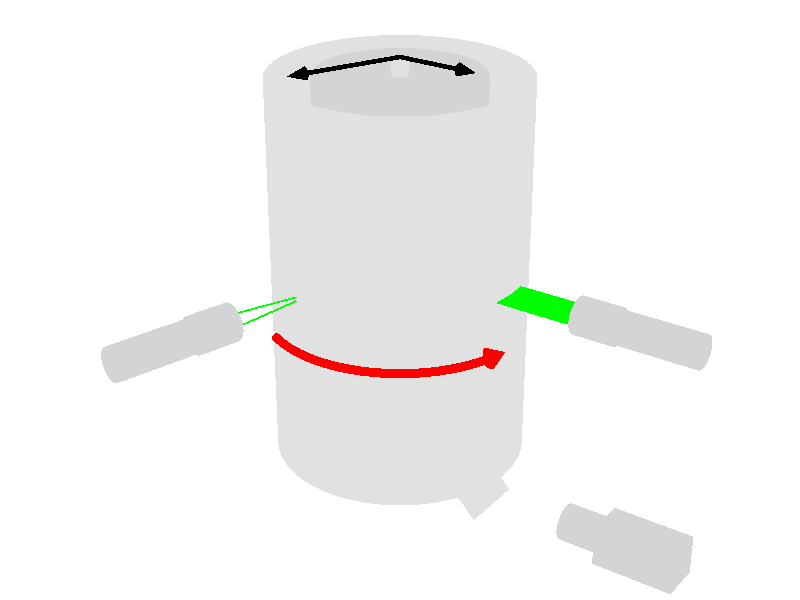 #include "colors.inc"
#include "textures.inc"

#declare h = 927.0;   // height of tc
#declare hmid = 536.0; // height of mid cylinder
#declare gap = 5.0; // size of gap between cylinders
#declare ric = 200.0; // radius of ic
#declare roc = 279.4; // radius of oc
#declare roco = 305;  // radius of outside of oc
#declare cap = 20;    // thickness of caps
#declare tar = 10;   // thickness of arrows
#declare rar1 = 45;   // position between gap for arrow
#declare Random_1 = seed (5513);
#declare Random_2 = seed (5612);
#declare Random_3 = seed (5716);
#declare camh = -550;   // position between gap for arrow
#declare patchwidth = 92.7; // width of patch


global_settings { assumed_gamma 1.0 }

camera {
  location <0, 1500, -3200>
  look_at <0, -100, 0>
  angle 30
  //up    <0,1,0>
  //right  <1.5,0,0>
}

background { color White } // to make easy to see

light_source { <300, 0, -1000> White }

// middle cylinder
cylinder {
  <0, -hmid/2, 0>,     // Center of one end
  <0, hmid/2, 0>,     // Center of other end
  ric            // Radius
  //open           // Remove end caps
  texture {
          Chrome_Metal
  }
  finish {
    reflection 0.40
    ambient rgb <0.0,0.0,0.2>  //a pink ambient
  }
  //texture{ pigment{color Gray}
  //  finish{phong .5}}
}

// bot cylinder
cylinder {
  <0, -h/2, 0>,     // Center of one end
  <0, -hmid/2-gap, 0>,     // Center of other end
  ric            // Radius
  //open           // Remove end caps
  //texture{ pigment{color Gray}
  //  finish{phong .5}}
  texture {
          Chrome_Metal
  }
  finish {
    reflection 0.05
  }
}

// top cylinder
cylinder {
  <0, hmid/2+gap, 0>,     // Center of other end
  <0, h/2, 0>,     // Center of one end
  ric            // Radius
  open           // Remove end caps
  //texture{ pigment{color Gray}
  //  finish{phong .5}}
  texture {
          Chrome_Metal
  }
  finish {
    reflection 0.10
  }  
}

disc {
  <0, h/2, 0>,     // Center of one end
  <0, h/2+5, 0>,     // normal
  ric
  texture {
          Chrome_Metal
  }
  finish {
    diffuse .6
    reflection 0.0
  }   
}

// outer cylinder
difference {
    cylinder {
  		<0, -h/2, 0>,     // Center of one end
  		<0, h/2, 0>,     // Center of other end
  		roco
  		open
  	} 
    cylinder {
  		<0, -h/2, 0>,    // Center of one end
  		<0, h/2, 0>,     // Center of other end
  		roc 
  		open
  	}
    texture{ pigment{color Gray transmit .8 }
    //finish{phong .8}
    }
    //interior {ior 1}
}

// top outer cylinder cap
//cylinder {
//  <0, h/2, 0>,    // Center of one end
//  <0, h/2+cap, 0>,     // Center of other end
//  roco           // Radius
//  texture{ pigment{color Gray}finish{phong .8}}
//}

// bottom outer cylinder cap
difference{
  cylinder {
    <0, -h/2, 0>,    // Center of one end
    <0, -h/2-cap, 0>,     // Center of other end
    roco           // Radius
    texture{ pigment{color Gray}finish{phong .9}}
    //texture {
    //  Chrome_Metal
    //}
  }
  difference{
    cylinder {
      <0, -h/2+0.1, 0>,    // Center of one end
      <0, -h/2-cap-0.1, 0>,     // Center of other end
      roco-25          // Radius
    }
    cylinder {
      <0, -h/2+0.2, 0>,    // Center of one end
      <0, -h/2-cap-0.2, 0>,     // Center of other end
      ric-10          // Radius
    }
    box {
        <1000, camh , +60>,
        <-1000, camh + 120, 1000>
        //texture {pigment{color Black}}
        rotate <0, 35, 0>
    }
    box {
        <1000, camh , -60>,
        <-1000, camh + 120, -1000>
        //texture {pigment{color Black}}
        rotate <0, 35, 0>
    }
    box {
        <ric-20, camh , 1000>,
        <-1000, camh + 120, -1000>
        //texture {pigment{color Black}}
        rotate <0, 35, 0>
    }
  }
}

// particle
//sphere {
//	<0, 0, ric + (roc-ric)/2>,
//	4
//  texture {pigment {color White} finish {phong .8}}
//}

disc {
  <0, h/2, 0>,
  <0, h/2+5, 0>,
  roco,
  roc
  texture{ pigment{color Gray transmit .5 }}
}

// shaft
cylinder {
  <0, h/2, 0>,
  <0, h/2+30, 0>,
  20
  pigment{ Gray }
  //texture {
  //        Chrome_Metal
  //}
  finish {
    ambient .2
    diffuse .6
    specular .75
    roughness .001
    reflection {
       .5
    }
  } 
}

union {
  difference {
    torus {
      ric+rar1,
      tar
      pigment { color Blue }
    }
    box {
      <ric+rar1+tar, tar , 0>,
      <-ric-rar1-tar, -tar, +ric+rar1+tar>
      rotate <0, 35, 0>
    }
    box {
      <ric+rar1+tar, tar , 0>,
      <-ric-rar1-tar, -tar, +ric+rar1+tar>
      rotate <0, -35, 0>
    }
  }
  cone {
    <-ric-rar1, 0, 0>,
    25,
    <-ric-rar1, 0 , 50>,
    0
    rotate <0, -35, 0>
    pigment { color Blue }
  }
  rotate <0, -30, 0>
  translate <0, 150, 0>
  rotate <0, 0.07*360, 0>
  no_shadow
  no_reflection
}

// red arrow
union {
  difference {
    torus {
      roc+rar1,
      tar
      pigment { color Red }
    }
    box {
      <roc+rar1+tar, tar , 0>,
      <-roc-rar1-tar, -tar, +roc+rar1+tar>
      rotate <0, 40, 0>
    }
    box {
      <roc+rar1+tar, tar , 0>,
      <-roc-rar1-tar, -tar, +roc+rar1+tar>
      rotate <0, -40, 0>
    }
  }
  cone {
    <roc+rar1, 0, 0>,
    25,
    <roc+rar1, 0 , 50>,
    0
    rotate <0, 40, 0>
    pigment { color Red }
  }
  rotate <0, 30, 0>
  translate <0, -120, 0>
  rotate <0, 0.05*-360, 0>
  no_shadow
  no_reflection
}

// particles
//#for (Cntr, -100, 130, 30)
  //cylinder {
    //<ric+rar1, Cntr, 0>,
    //<ric+rar1, Cntr+0, 50>,
    //10
    //pigment { color Yellow}
    //rotate <0, -20 + int( 200*rand( Random_1) ) , 0>
  //}
//#end
//#for (Cntr, -h/2+20, -140, 30)
  //cylinder {
    //<ric+rar1, Cntr, 0>,
    //<ric+rar1, Cntr+0, 50>,
    //10
    //pigment { color Yellow}
    //rotate <0, -20 + int( 200*rand( Random_2) ) , 0>
  //}
//#end
//#for (Cntr, 170, h/2-40, 30)
  //cylinder {
    //<ric+rar1, Cntr, 0>,
    //<ric+rar1, Cntr+0, 50>,
    //10
    //pigment { color Yellow}
    //rotate <0, -20 + int( 200*rand( Random_3) ) , 0>
  //}
//#end

// Radius identation
union {
  cylinder {
    <0, h/2+40, 0>,
    <ric-45, h/2+40, 0>,
    5
  }
  cone {
    <ric-45, h/2+40, 0>,
    15,
    <ric, h/2+40, 0>,
    0
  }
  pigment { color Black}
  rotate <0, 35, 0>
}

union {
  cylinder {
    <0, h/2+40, 0>,
    <roc-45, h/2+40, 0>,
    5
  }
  cone {
    <roc-45, h/2+40, 0>,
    15,
    <roc, h/2+40, 0>,
    0
  }
  pigment { color Black}
  rotate <0, 150, 0>
}

// PIV laser
union {
  cylinder {
    <roc+200, 0, 0>,
    <roc+300, 0, 0>,
    45
    texture {
            Chrome_Metal
    }
    finish {
      reflection 0.01
      ambient Black
      //ambient rgb <0.3,0.1,0.1>  //a pink ambient
    }
  }
  cylinder {
    <roc+300, 0, 0>,
    <roc+500, 0, 0>,
    40
    texture {
            Chrome_Metal
    }
    finish {
      reflection 0.01
      ambient Black
      //ambient rgb <0.3,0.1,0.1>  //a pink ambient
    }
  }
  rotate <0, 35, 0>
  no_shadow
  no_reflection
}

// laser light
union {
  box {
    <roc+200, 2, 50>,
    <ric+10, -2, -50>
    //pigment { color Green transmit .8}
    pigment { color Green}
  }
  //cylinder {
    //<roc+200, -18, 0>,
    //<ric+40, 0, 0>,
    //2
    ////pigment { color Green transmit .8}
    //pigment { color Green}
    //no_shadow
  //}
  //cylinder {
  //  <roc+200, 0, 18>,
  //  <ric+40, 0, 0>,
  //  2
  //  //pigment { color Green transmit .8}
  //  pigment { color Blue}
  //}
  //cylinder {
  //  <roc+200, 0 -18>,
  //  <ric+40, 0, 0>,
  //  2
  //  //pigment { color Green transmit .8}
  //  pigment { color Blue}
  //}
  rotate <0, 35, 0>
  no_shadow
  no_reflection

}



//// Camera
union {
  cylinder {
    <roc+200, camh, 0>,
    <roc+300, camh, 0>,
    45
  texture {
          Chrome_Metal
  }
  finish {
    reflection 0.05
    ambient Black
    //ambient rgb <0.3,0.1,0.1>  //a pink ambient
  }
  //no_shadow
  }
  box {
    <roc+300, camh-50, -50>,
    <roc+500, camh+50, 50>
  texture {
          Chrome_Metal
  }
  finish {
    reflection 0.05
    ambient Black
    //ambient rgb <0.3,0.1,0.1>  //a pink ambient
  }
  }
  rotate <0, 35, 0>
  no_shadow
  no_reflection
}

//// Mirror

box {
  <-5, -60, -80>,
  <5, 60, 80>
  texture {
    Chrome_Metal
    pigment{color Gray}
    finish {
      reflection 0.4
    }
  }
  rotate <0, 0, 45>
  rotate <0, 35, 0>
  translate <roc-80, camh-80, 0>
  no_shadow
}

// Patched roughness
/* difference{ */
/* union{ */
/* #for (patchz, 0, h/2, 2*patchwidth) */
/*     cylinder { */
/*       <0, patchz-patchwidth/2, 0>, */
/*       <0, patchz+patchwidth/2, 0>, */  
/*       ric+0.1 */
/*       open */
/*       texture { */
/*               Spun_Brass */
/*               pigment{color Red} */
/*       } */
/*       finish { */
/*         reflection 0.10 */
/*       } */  
/*     } */
/*     cylinder { */
/*       <0, -1 * patchz - patchwidth / 2, 0>, */
/*       <0, -1 * patchz + patchwidth / 2, 0>, */  
/*       ric+0.1 */
/*       open */
/*       texture { */
/*               Spun_Brass */
/*               pigment{color Red} */
/*       } */
/*       finish { */
/*         reflection 0.10 */
/*       } */  
/*     } */
/* #end */
/* } */
/* } */

// LDA laser
union {
  cylinder {
    <roc+200, 0, 0>,
    <roc+300, 0, 0>,
    45
    texture {
            Chrome_Metal
    }
    finish {
      reflection 0.01
      ambient Black
      //ambient rgb <0.3,0.1,0.1>  //a pink ambient
    }
  }
  cylinder {
    <roc+300, 0, 0>,
    <roc+500, 0, 0>,
    40
    texture {
            Chrome_Metal
    }
    finish {
      reflection 0.01
      ambient Black
      //ambient rgb <0.3,0.1,0.1>  //a pink ambient
    }
  }
  rotate <0, 140, 0>
  no_shadow
  no_reflection
}

// laser light
union {
  cylinder {
    <roc+200, 18, 0>,
    <ric+40, 0, 0>,
    2
    //pigment { color Green transmit .8}
    pigment { color Green}
    no_shadow
  }
  cylinder {
    <roc+200, -18, 0>,
    <ric+40, 0, 0>,
    2
    //pigment { color Green transmit .8}
    pigment { color Green}
    no_shadow
  }
  rotate <0, 140, 0>
  no_shadow
  no_reflection

}
